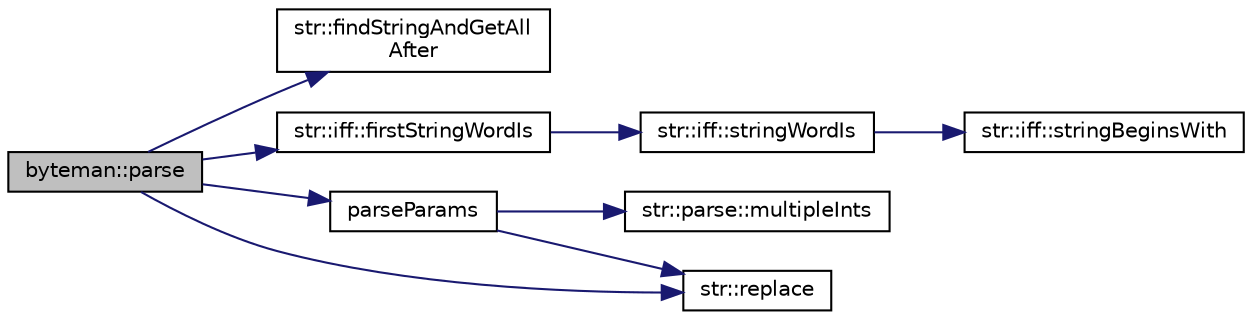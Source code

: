 digraph "byteman::parse"
{
 // INTERACTIVE_SVG=YES
 // LATEX_PDF_SIZE
  edge [fontname="Helvetica",fontsize="10",labelfontname="Helvetica",labelfontsize="10"];
  node [fontname="Helvetica",fontsize="10",shape=record];
  rankdir="LR";
  Node1 [label="byteman::parse",height=0.2,width=0.4,color="black", fillcolor="grey75", style="filled", fontcolor="black",tooltip=" "];
  Node1 -> Node2 [color="midnightblue",fontsize="10",style="solid",fontname="Helvetica"];
  Node2 [label="str::findStringAndGetAll\lAfter",height=0.2,width=0.4,color="black", fillcolor="white", style="filled",URL="$namespacestr.html#a664d127caf0e35994e01d38d9c0fc16c",tooltip="Finds string searchString inside checkedString and returns all to the right inside checkedString...."];
  Node1 -> Node3 [color="midnightblue",fontsize="10",style="solid",fontname="Helvetica"];
  Node3 [label="str::iff::firstStringWordIs",height=0.2,width=0.4,color="black", fillcolor="white", style="filled",URL="$namespacestr_1_1iff.html#a06c9e283ff14a39e32af47c1b1ca699b",tooltip="Returns true if string checkedString's first word matches fully any of strings nextString or restStri..."];
  Node3 -> Node4 [color="midnightblue",fontsize="10",style="solid",fontname="Helvetica"];
  Node4 [label="str::iff::stringWordIs",height=0.2,width=0.4,color="black", fillcolor="white", style="filled",URL="$namespacestr_1_1iff.html#ab3d5fdd04adcc9952bcf512260c06d8f",tooltip="Returns true if string checkedString matches fully any of strings nextString or restStrings."];
  Node4 -> Node5 [color="midnightblue",fontsize="10",style="solid",fontname="Helvetica"];
  Node5 [label="str::iff::stringBeginsWith",height=0.2,width=0.4,color="black", fillcolor="white", style="filled",URL="$namespacestr_1_1iff.html#a6d3613fc3d6e8d86b3041d6d225aa6b6",tooltip="Returns true if string checkedString's first characters match fully any of strings nextString or rest..."];
  Node1 -> Node6 [color="midnightblue",fontsize="10",style="solid",fontname="Helvetica"];
  Node6 [label="parseParams",height=0.2,width=0.4,color="black", fillcolor="white", style="filled",URL="$inlineParseParams_8h.html#a7f22499069a08d35dfe2ec4697d03056",tooltip=" "];
  Node6 -> Node7 [color="midnightblue",fontsize="10",style="solid",fontname="Helvetica"];
  Node7 [label="str::parse::multipleInts",height=0.2,width=0.4,color="black", fillcolor="white", style="filled",URL="$namespacestr_1_1parse.html#a9f14cc7345a3fc0591a6afaf8033e6d1",tooltip=" "];
  Node6 -> Node8 [color="midnightblue",fontsize="10",style="solid",fontname="Helvetica"];
  Node8 [label="str::replace",height=0.2,width=0.4,color="black", fillcolor="white", style="filled",URL="$namespacestr.html#ac23568893d7dd0123ecfc9105c9f3a69",tooltip="Replaces all instances of oldChar in string str with newChar and returns the resulting string."];
  Node1 -> Node8 [color="midnightblue",fontsize="10",style="solid",fontname="Helvetica"];
}
